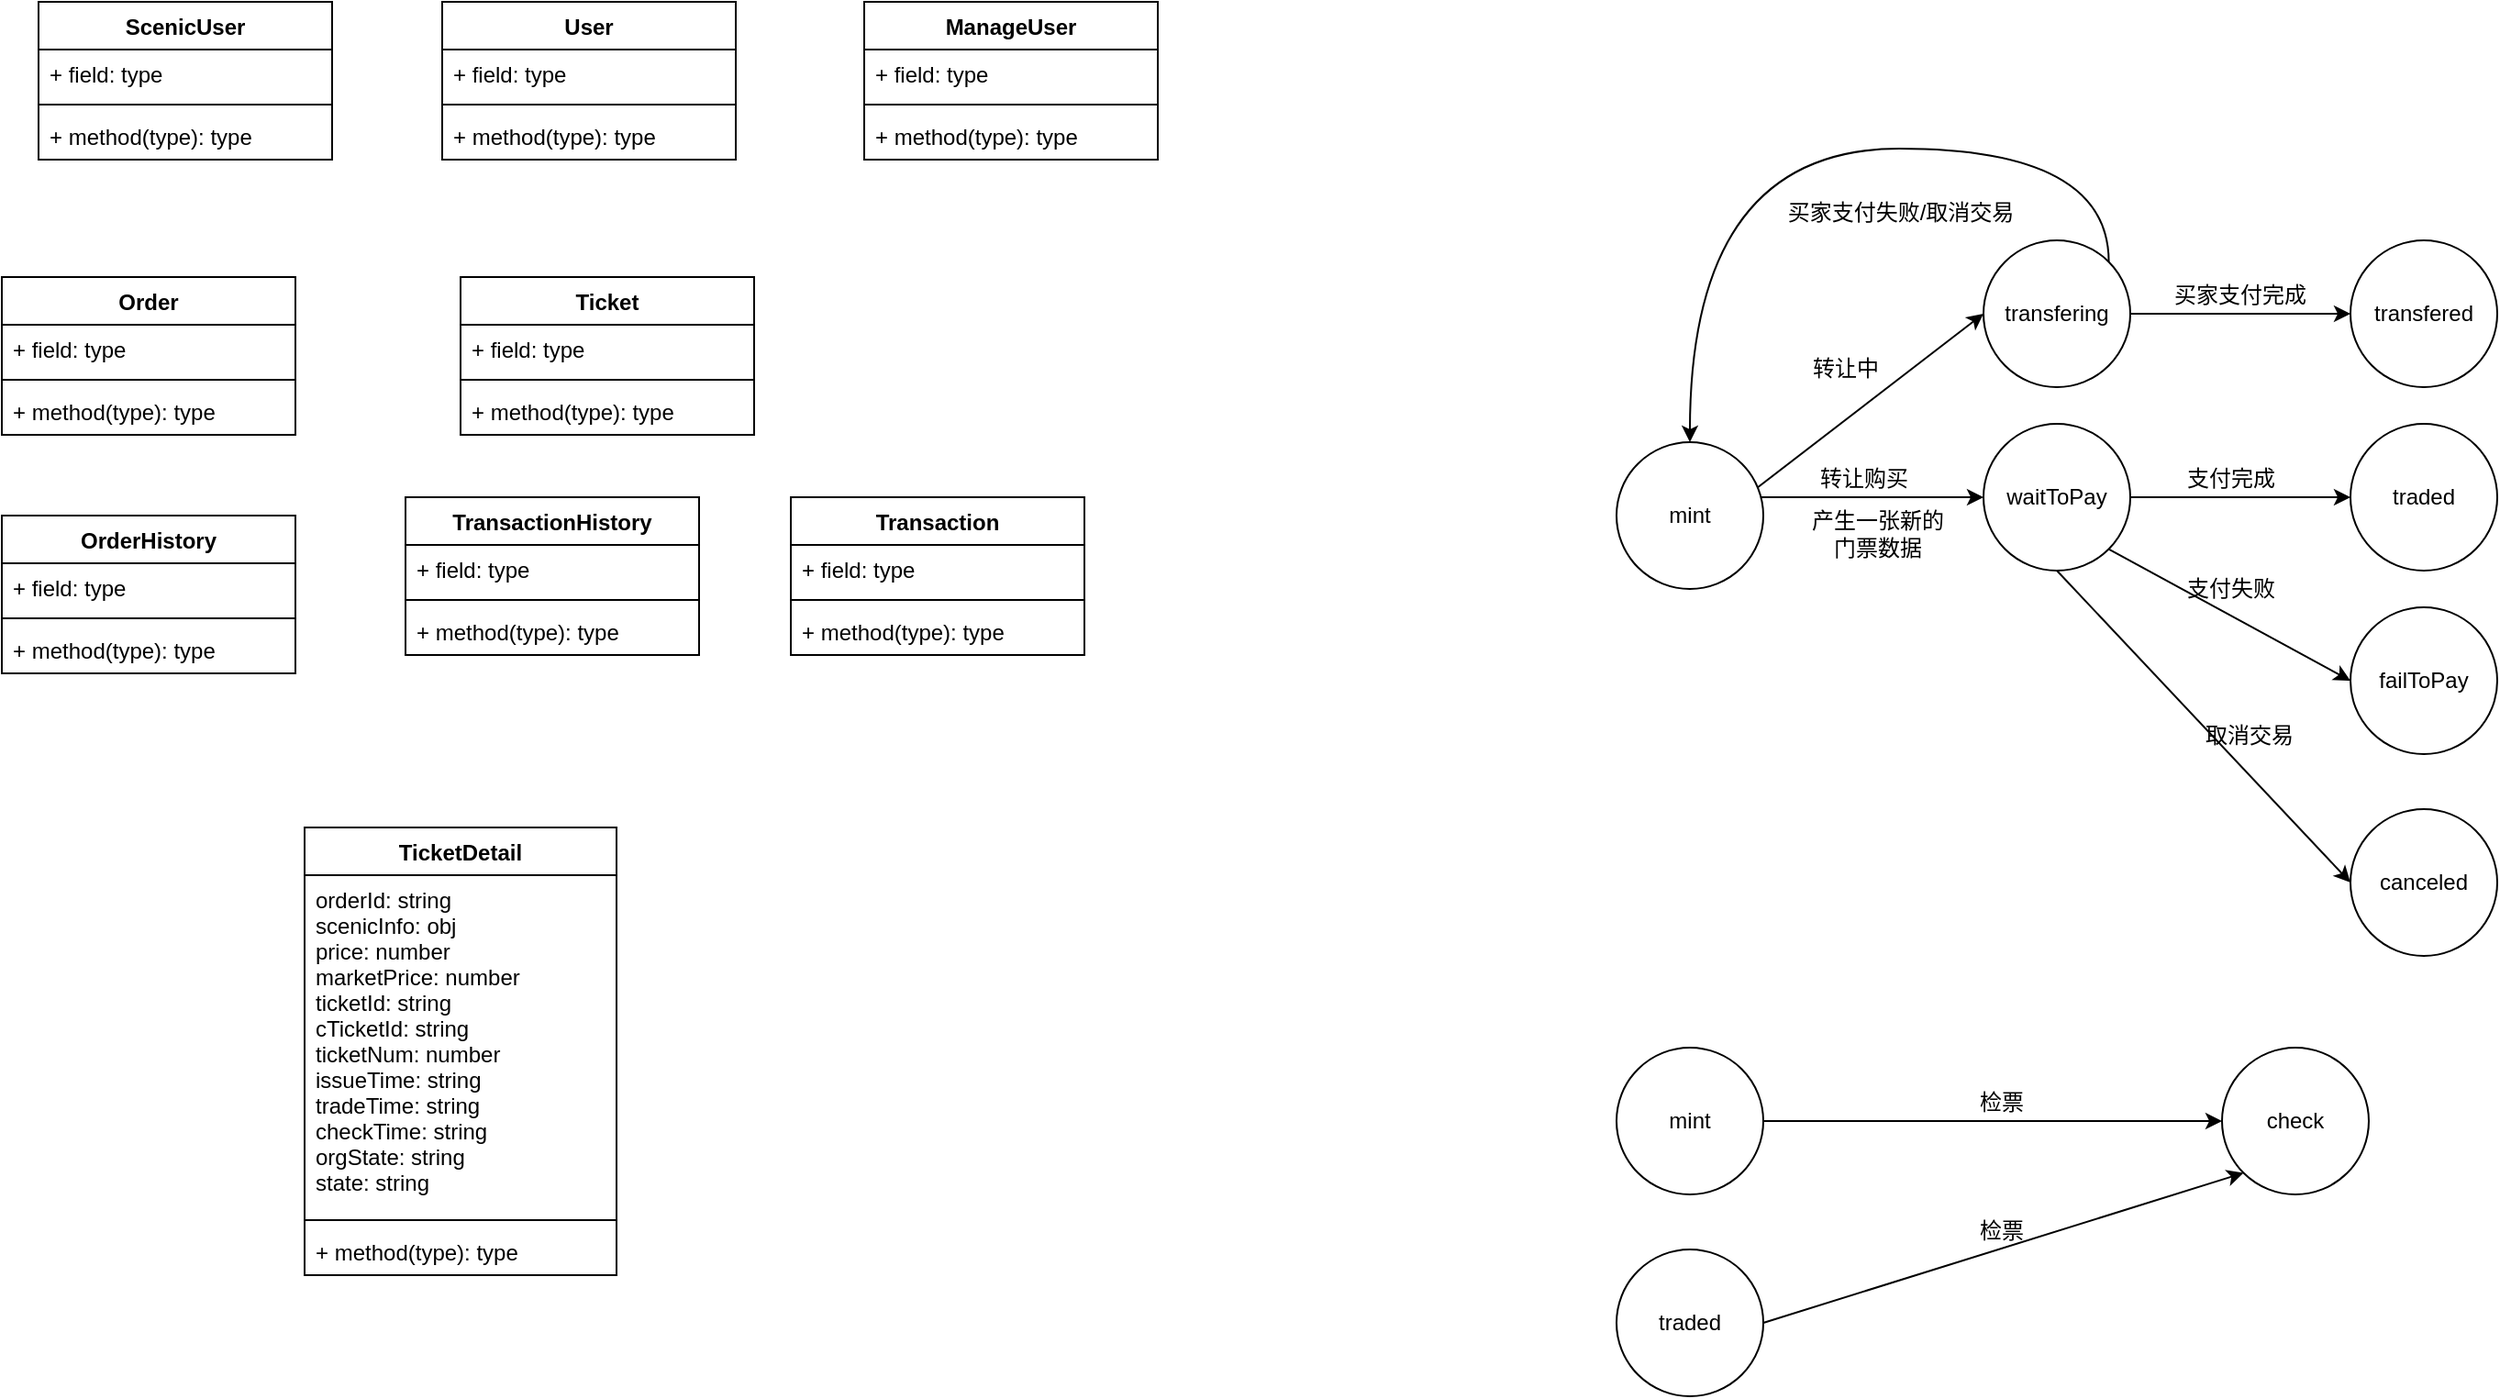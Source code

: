<mxfile version="13.6.2" type="github">
  <diagram id="VjnDuAETOl2htQ0PQwQe" name="Page-1">
    <mxGraphModel dx="1532" dy="715" grid="1" gridSize="10" guides="1" tooltips="1" connect="1" arrows="1" fold="1" page="1" pageScale="1" pageWidth="850" pageHeight="1100" math="0" shadow="0">
      <root>
        <mxCell id="0" />
        <mxCell id="1" parent="0" />
        <mxCell id="-eFsKwjspfKI78hxDc0E-13" value="ScenicUser" style="swimlane;fontStyle=1;align=center;verticalAlign=top;childLayout=stackLayout;horizontal=1;startSize=26;horizontalStack=0;resizeParent=1;resizeParentMax=0;resizeLast=0;collapsible=1;marginBottom=0;" parent="1" vertex="1">
          <mxGeometry x="280" y="70" width="160" height="86" as="geometry" />
        </mxCell>
        <mxCell id="-eFsKwjspfKI78hxDc0E-14" value="+ field: type" style="text;strokeColor=none;fillColor=none;align=left;verticalAlign=top;spacingLeft=4;spacingRight=4;overflow=hidden;rotatable=0;points=[[0,0.5],[1,0.5]];portConstraint=eastwest;" parent="-eFsKwjspfKI78hxDc0E-13" vertex="1">
          <mxGeometry y="26" width="160" height="26" as="geometry" />
        </mxCell>
        <mxCell id="-eFsKwjspfKI78hxDc0E-15" value="" style="line;strokeWidth=1;fillColor=none;align=left;verticalAlign=middle;spacingTop=-1;spacingLeft=3;spacingRight=3;rotatable=0;labelPosition=right;points=[];portConstraint=eastwest;" parent="-eFsKwjspfKI78hxDc0E-13" vertex="1">
          <mxGeometry y="52" width="160" height="8" as="geometry" />
        </mxCell>
        <mxCell id="-eFsKwjspfKI78hxDc0E-16" value="+ method(type): type" style="text;strokeColor=none;fillColor=none;align=left;verticalAlign=top;spacingLeft=4;spacingRight=4;overflow=hidden;rotatable=0;points=[[0,0.5],[1,0.5]];portConstraint=eastwest;" parent="-eFsKwjspfKI78hxDc0E-13" vertex="1">
          <mxGeometry y="60" width="160" height="26" as="geometry" />
        </mxCell>
        <mxCell id="-eFsKwjspfKI78hxDc0E-5" value="User" style="swimlane;fontStyle=1;align=center;verticalAlign=top;childLayout=stackLayout;horizontal=1;startSize=26;horizontalStack=0;resizeParent=1;resizeParentMax=0;resizeLast=0;collapsible=1;marginBottom=0;" parent="1" vertex="1">
          <mxGeometry x="500" y="70" width="160" height="86" as="geometry" />
        </mxCell>
        <mxCell id="-eFsKwjspfKI78hxDc0E-6" value="+ field: type" style="text;strokeColor=none;fillColor=none;align=left;verticalAlign=top;spacingLeft=4;spacingRight=4;overflow=hidden;rotatable=0;points=[[0,0.5],[1,0.5]];portConstraint=eastwest;" parent="-eFsKwjspfKI78hxDc0E-5" vertex="1">
          <mxGeometry y="26" width="160" height="26" as="geometry" />
        </mxCell>
        <mxCell id="-eFsKwjspfKI78hxDc0E-7" value="" style="line;strokeWidth=1;fillColor=none;align=left;verticalAlign=middle;spacingTop=-1;spacingLeft=3;spacingRight=3;rotatable=0;labelPosition=right;points=[];portConstraint=eastwest;" parent="-eFsKwjspfKI78hxDc0E-5" vertex="1">
          <mxGeometry y="52" width="160" height="8" as="geometry" />
        </mxCell>
        <mxCell id="-eFsKwjspfKI78hxDc0E-8" value="+ method(type): type" style="text;strokeColor=none;fillColor=none;align=left;verticalAlign=top;spacingLeft=4;spacingRight=4;overflow=hidden;rotatable=0;points=[[0,0.5],[1,0.5]];portConstraint=eastwest;" parent="-eFsKwjspfKI78hxDc0E-5" vertex="1">
          <mxGeometry y="60" width="160" height="26" as="geometry" />
        </mxCell>
        <mxCell id="-eFsKwjspfKI78hxDc0E-17" value="ManageUser" style="swimlane;fontStyle=1;align=center;verticalAlign=top;childLayout=stackLayout;horizontal=1;startSize=26;horizontalStack=0;resizeParent=1;resizeParentMax=0;resizeLast=0;collapsible=1;marginBottom=0;" parent="1" vertex="1">
          <mxGeometry x="730" y="70" width="160" height="86" as="geometry" />
        </mxCell>
        <mxCell id="-eFsKwjspfKI78hxDc0E-18" value="+ field: type" style="text;strokeColor=none;fillColor=none;align=left;verticalAlign=top;spacingLeft=4;spacingRight=4;overflow=hidden;rotatable=0;points=[[0,0.5],[1,0.5]];portConstraint=eastwest;" parent="-eFsKwjspfKI78hxDc0E-17" vertex="1">
          <mxGeometry y="26" width="160" height="26" as="geometry" />
        </mxCell>
        <mxCell id="-eFsKwjspfKI78hxDc0E-19" value="" style="line;strokeWidth=1;fillColor=none;align=left;verticalAlign=middle;spacingTop=-1;spacingLeft=3;spacingRight=3;rotatable=0;labelPosition=right;points=[];portConstraint=eastwest;" parent="-eFsKwjspfKI78hxDc0E-17" vertex="1">
          <mxGeometry y="52" width="160" height="8" as="geometry" />
        </mxCell>
        <mxCell id="-eFsKwjspfKI78hxDc0E-20" value="+ method(type): type" style="text;strokeColor=none;fillColor=none;align=left;verticalAlign=top;spacingLeft=4;spacingRight=4;overflow=hidden;rotatable=0;points=[[0,0.5],[1,0.5]];portConstraint=eastwest;" parent="-eFsKwjspfKI78hxDc0E-17" vertex="1">
          <mxGeometry y="60" width="160" height="26" as="geometry" />
        </mxCell>
        <mxCell id="-eFsKwjspfKI78hxDc0E-9" value="Ticket" style="swimlane;fontStyle=1;align=center;verticalAlign=top;childLayout=stackLayout;horizontal=1;startSize=26;horizontalStack=0;resizeParent=1;resizeParentMax=0;resizeLast=0;collapsible=1;marginBottom=0;" parent="1" vertex="1">
          <mxGeometry x="510" y="220" width="160" height="86" as="geometry" />
        </mxCell>
        <mxCell id="-eFsKwjspfKI78hxDc0E-10" value="+ field: type" style="text;strokeColor=none;fillColor=none;align=left;verticalAlign=top;spacingLeft=4;spacingRight=4;overflow=hidden;rotatable=0;points=[[0,0.5],[1,0.5]];portConstraint=eastwest;" parent="-eFsKwjspfKI78hxDc0E-9" vertex="1">
          <mxGeometry y="26" width="160" height="26" as="geometry" />
        </mxCell>
        <mxCell id="-eFsKwjspfKI78hxDc0E-11" value="" style="line;strokeWidth=1;fillColor=none;align=left;verticalAlign=middle;spacingTop=-1;spacingLeft=3;spacingRight=3;rotatable=0;labelPosition=right;points=[];portConstraint=eastwest;" parent="-eFsKwjspfKI78hxDc0E-9" vertex="1">
          <mxGeometry y="52" width="160" height="8" as="geometry" />
        </mxCell>
        <mxCell id="-eFsKwjspfKI78hxDc0E-12" value="+ method(type): type" style="text;strokeColor=none;fillColor=none;align=left;verticalAlign=top;spacingLeft=4;spacingRight=4;overflow=hidden;rotatable=0;points=[[0,0.5],[1,0.5]];portConstraint=eastwest;" parent="-eFsKwjspfKI78hxDc0E-9" vertex="1">
          <mxGeometry y="60" width="160" height="26" as="geometry" />
        </mxCell>
        <mxCell id="-eFsKwjspfKI78hxDc0E-21" value="Transaction" style="swimlane;fontStyle=1;align=center;verticalAlign=top;childLayout=stackLayout;horizontal=1;startSize=26;horizontalStack=0;resizeParent=1;resizeParentMax=0;resizeLast=0;collapsible=1;marginBottom=0;" parent="1" vertex="1">
          <mxGeometry x="690" y="340" width="160" height="86" as="geometry" />
        </mxCell>
        <mxCell id="-eFsKwjspfKI78hxDc0E-22" value="+ field: type" style="text;strokeColor=none;fillColor=none;align=left;verticalAlign=top;spacingLeft=4;spacingRight=4;overflow=hidden;rotatable=0;points=[[0,0.5],[1,0.5]];portConstraint=eastwest;" parent="-eFsKwjspfKI78hxDc0E-21" vertex="1">
          <mxGeometry y="26" width="160" height="26" as="geometry" />
        </mxCell>
        <mxCell id="-eFsKwjspfKI78hxDc0E-23" value="" style="line;strokeWidth=1;fillColor=none;align=left;verticalAlign=middle;spacingTop=-1;spacingLeft=3;spacingRight=3;rotatable=0;labelPosition=right;points=[];portConstraint=eastwest;" parent="-eFsKwjspfKI78hxDc0E-21" vertex="1">
          <mxGeometry y="52" width="160" height="8" as="geometry" />
        </mxCell>
        <mxCell id="-eFsKwjspfKI78hxDc0E-24" value="+ method(type): type" style="text;strokeColor=none;fillColor=none;align=left;verticalAlign=top;spacingLeft=4;spacingRight=4;overflow=hidden;rotatable=0;points=[[0,0.5],[1,0.5]];portConstraint=eastwest;" parent="-eFsKwjspfKI78hxDc0E-21" vertex="1">
          <mxGeometry y="60" width="160" height="26" as="geometry" />
        </mxCell>
        <mxCell id="-eFsKwjspfKI78hxDc0E-1" value="Order" style="swimlane;fontStyle=1;align=center;verticalAlign=top;childLayout=stackLayout;horizontal=1;startSize=26;horizontalStack=0;resizeParent=1;resizeParentMax=0;resizeLast=0;collapsible=1;marginBottom=0;" parent="1" vertex="1">
          <mxGeometry x="260" y="220" width="160" height="86" as="geometry" />
        </mxCell>
        <mxCell id="-eFsKwjspfKI78hxDc0E-2" value="+ field: type" style="text;strokeColor=none;fillColor=none;align=left;verticalAlign=top;spacingLeft=4;spacingRight=4;overflow=hidden;rotatable=0;points=[[0,0.5],[1,0.5]];portConstraint=eastwest;" parent="-eFsKwjspfKI78hxDc0E-1" vertex="1">
          <mxGeometry y="26" width="160" height="26" as="geometry" />
        </mxCell>
        <mxCell id="-eFsKwjspfKI78hxDc0E-3" value="" style="line;strokeWidth=1;fillColor=none;align=left;verticalAlign=middle;spacingTop=-1;spacingLeft=3;spacingRight=3;rotatable=0;labelPosition=right;points=[];portConstraint=eastwest;" parent="-eFsKwjspfKI78hxDc0E-1" vertex="1">
          <mxGeometry y="52" width="160" height="8" as="geometry" />
        </mxCell>
        <mxCell id="-eFsKwjspfKI78hxDc0E-4" value="+ method(type): type" style="text;strokeColor=none;fillColor=none;align=left;verticalAlign=top;spacingLeft=4;spacingRight=4;overflow=hidden;rotatable=0;points=[[0,0.5],[1,0.5]];portConstraint=eastwest;" parent="-eFsKwjspfKI78hxDc0E-1" vertex="1">
          <mxGeometry y="60" width="160" height="26" as="geometry" />
        </mxCell>
        <mxCell id="uxPyOdEB8U-QKajxjRza-1" value="OrderHistory" style="swimlane;fontStyle=1;align=center;verticalAlign=top;childLayout=stackLayout;horizontal=1;startSize=26;horizontalStack=0;resizeParent=1;resizeParentMax=0;resizeLast=0;collapsible=1;marginBottom=0;" vertex="1" parent="1">
          <mxGeometry x="260" y="350" width="160" height="86" as="geometry" />
        </mxCell>
        <mxCell id="uxPyOdEB8U-QKajxjRza-2" value="+ field: type" style="text;strokeColor=none;fillColor=none;align=left;verticalAlign=top;spacingLeft=4;spacingRight=4;overflow=hidden;rotatable=0;points=[[0,0.5],[1,0.5]];portConstraint=eastwest;" vertex="1" parent="uxPyOdEB8U-QKajxjRza-1">
          <mxGeometry y="26" width="160" height="26" as="geometry" />
        </mxCell>
        <mxCell id="uxPyOdEB8U-QKajxjRza-3" value="" style="line;strokeWidth=1;fillColor=none;align=left;verticalAlign=middle;spacingTop=-1;spacingLeft=3;spacingRight=3;rotatable=0;labelPosition=right;points=[];portConstraint=eastwest;" vertex="1" parent="uxPyOdEB8U-QKajxjRza-1">
          <mxGeometry y="52" width="160" height="8" as="geometry" />
        </mxCell>
        <mxCell id="uxPyOdEB8U-QKajxjRza-4" value="+ method(type): type" style="text;strokeColor=none;fillColor=none;align=left;verticalAlign=top;spacingLeft=4;spacingRight=4;overflow=hidden;rotatable=0;points=[[0,0.5],[1,0.5]];portConstraint=eastwest;" vertex="1" parent="uxPyOdEB8U-QKajxjRza-1">
          <mxGeometry y="60" width="160" height="26" as="geometry" />
        </mxCell>
        <mxCell id="uxPyOdEB8U-QKajxjRza-15" style="rounded=0;orthogonalLoop=1;jettySize=auto;html=1;exitX=1;exitY=0.5;exitDx=0;exitDy=0;entryX=0;entryY=0.5;entryDx=0;entryDy=0;" edge="1" parent="1" target="uxPyOdEB8U-QKajxjRza-14">
          <mxGeometry relative="1" as="geometry">
            <mxPoint x="1210.0" y="340" as="sourcePoint" />
          </mxGeometry>
        </mxCell>
        <mxCell id="uxPyOdEB8U-QKajxjRza-24" style="edgeStyle=none;rounded=0;orthogonalLoop=1;jettySize=auto;html=1;exitX=1;exitY=0.5;exitDx=0;exitDy=0;entryX=0;entryY=0.5;entryDx=0;entryDy=0;" edge="1" parent="1" target="uxPyOdEB8U-QKajxjRza-23">
          <mxGeometry relative="1" as="geometry">
            <mxPoint x="1210.0" y="340" as="sourcePoint" />
          </mxGeometry>
        </mxCell>
        <mxCell id="uxPyOdEB8U-QKajxjRza-17" style="edgeStyle=none;rounded=0;orthogonalLoop=1;jettySize=auto;html=1;exitX=1;exitY=0.5;exitDx=0;exitDy=0;" edge="1" parent="1" source="uxPyOdEB8U-QKajxjRza-14" target="uxPyOdEB8U-QKajxjRza-16">
          <mxGeometry relative="1" as="geometry" />
        </mxCell>
        <mxCell id="uxPyOdEB8U-QKajxjRza-33" style="rounded=0;orthogonalLoop=1;jettySize=auto;html=1;exitX=1;exitY=1;exitDx=0;exitDy=0;entryX=0;entryY=0.5;entryDx=0;entryDy=0;" edge="1" parent="1" source="uxPyOdEB8U-QKajxjRza-14" target="uxPyOdEB8U-QKajxjRza-32">
          <mxGeometry relative="1" as="geometry" />
        </mxCell>
        <mxCell id="uxPyOdEB8U-QKajxjRza-36" style="edgeStyle=none;rounded=0;orthogonalLoop=1;jettySize=auto;html=1;exitX=0.5;exitY=1;exitDx=0;exitDy=0;entryX=0;entryY=0.5;entryDx=0;entryDy=0;" edge="1" parent="1" source="uxPyOdEB8U-QKajxjRza-14" target="uxPyOdEB8U-QKajxjRza-35">
          <mxGeometry relative="1" as="geometry" />
        </mxCell>
        <mxCell id="uxPyOdEB8U-QKajxjRza-14" value="waitToPay" style="ellipse;whiteSpace=wrap;html=1;aspect=fixed;" vertex="1" parent="1">
          <mxGeometry x="1340" y="300" width="80" height="80" as="geometry" />
        </mxCell>
        <mxCell id="uxPyOdEB8U-QKajxjRza-16" value="traded" style="ellipse;whiteSpace=wrap;html=1;aspect=fixed;" vertex="1" parent="1">
          <mxGeometry x="1540" y="300" width="80" height="80" as="geometry" />
        </mxCell>
        <mxCell id="uxPyOdEB8U-QKajxjRza-19" value="转让购买" style="text;html=1;strokeColor=none;fillColor=none;align=center;verticalAlign=middle;whiteSpace=wrap;rounded=0;" vertex="1" parent="1">
          <mxGeometry x="1240" y="320" width="70" height="20" as="geometry" />
        </mxCell>
        <mxCell id="uxPyOdEB8U-QKajxjRza-20" value="支付完成" style="text;html=1;strokeColor=none;fillColor=none;align=center;verticalAlign=middle;whiteSpace=wrap;rounded=0;" vertex="1" parent="1">
          <mxGeometry x="1440" y="320" width="70" height="20" as="geometry" />
        </mxCell>
        <mxCell id="uxPyOdEB8U-QKajxjRza-21" value="transfered" style="ellipse;whiteSpace=wrap;html=1;aspect=fixed;" vertex="1" parent="1">
          <mxGeometry x="1540" y="200" width="80" height="80" as="geometry" />
        </mxCell>
        <mxCell id="uxPyOdEB8U-QKajxjRza-28" style="edgeStyle=none;rounded=0;orthogonalLoop=1;jettySize=auto;html=1;exitX=1;exitY=0.5;exitDx=0;exitDy=0;entryX=0;entryY=0.5;entryDx=0;entryDy=0;" edge="1" parent="1" source="uxPyOdEB8U-QKajxjRza-23" target="uxPyOdEB8U-QKajxjRza-21">
          <mxGeometry relative="1" as="geometry" />
        </mxCell>
        <mxCell id="uxPyOdEB8U-QKajxjRza-39" style="edgeStyle=orthogonalEdgeStyle;rounded=0;orthogonalLoop=1;jettySize=auto;html=1;exitX=1;exitY=0;exitDx=0;exitDy=0;entryX=0.5;entryY=0;entryDx=0;entryDy=0;curved=1;" edge="1" parent="1" source="uxPyOdEB8U-QKajxjRza-23" target="uxPyOdEB8U-QKajxjRza-38">
          <mxGeometry relative="1" as="geometry">
            <Array as="points">
              <mxPoint x="1408" y="150" />
              <mxPoint x="1180" y="150" />
            </Array>
          </mxGeometry>
        </mxCell>
        <mxCell id="uxPyOdEB8U-QKajxjRza-23" value="transfering" style="ellipse;whiteSpace=wrap;html=1;aspect=fixed;" vertex="1" parent="1">
          <mxGeometry x="1340" y="200" width="80" height="80" as="geometry" />
        </mxCell>
        <mxCell id="uxPyOdEB8U-QKajxjRza-25" value="转让中" style="text;html=1;strokeColor=none;fillColor=none;align=center;verticalAlign=middle;whiteSpace=wrap;rounded=0;" vertex="1" parent="1">
          <mxGeometry x="1230" y="260" width="70" height="20" as="geometry" />
        </mxCell>
        <mxCell id="uxPyOdEB8U-QKajxjRza-29" value="买家支付完成" style="text;html=1;strokeColor=none;fillColor=none;align=center;verticalAlign=middle;whiteSpace=wrap;rounded=0;" vertex="1" parent="1">
          <mxGeometry x="1440" y="220" width="80" height="20" as="geometry" />
        </mxCell>
        <mxCell id="uxPyOdEB8U-QKajxjRza-31" value="买家支付失败/取消交易" style="text;html=1;strokeColor=none;fillColor=none;align=center;verticalAlign=middle;whiteSpace=wrap;rounded=0;" vertex="1" parent="1">
          <mxGeometry x="1230" y="180" width="130" height="10" as="geometry" />
        </mxCell>
        <mxCell id="uxPyOdEB8U-QKajxjRza-32" value="failToPay" style="ellipse;whiteSpace=wrap;html=1;aspect=fixed;" vertex="1" parent="1">
          <mxGeometry x="1540" y="400" width="80" height="80" as="geometry" />
        </mxCell>
        <mxCell id="uxPyOdEB8U-QKajxjRza-34" value="支付失败" style="text;html=1;strokeColor=none;fillColor=none;align=center;verticalAlign=middle;whiteSpace=wrap;rounded=0;" vertex="1" parent="1">
          <mxGeometry x="1440" y="380" width="70" height="20" as="geometry" />
        </mxCell>
        <mxCell id="uxPyOdEB8U-QKajxjRza-35" value="canceled" style="ellipse;whiteSpace=wrap;html=1;aspect=fixed;" vertex="1" parent="1">
          <mxGeometry x="1540" y="510" width="80" height="80" as="geometry" />
        </mxCell>
        <mxCell id="uxPyOdEB8U-QKajxjRza-37" value="取消交易" style="text;html=1;strokeColor=none;fillColor=none;align=center;verticalAlign=middle;whiteSpace=wrap;rounded=0;" vertex="1" parent="1">
          <mxGeometry x="1450" y="460" width="70" height="20" as="geometry" />
        </mxCell>
        <mxCell id="uxPyOdEB8U-QKajxjRza-38" value="mint" style="ellipse;whiteSpace=wrap;html=1;aspect=fixed;" vertex="1" parent="1">
          <mxGeometry x="1140" y="310" width="80" height="80" as="geometry" />
        </mxCell>
        <mxCell id="uxPyOdEB8U-QKajxjRza-42" style="rounded=0;orthogonalLoop=1;jettySize=auto;html=1;exitX=1;exitY=0.5;exitDx=0;exitDy=0;entryX=0;entryY=0.5;entryDx=0;entryDy=0;" edge="1" parent="1" source="uxPyOdEB8U-QKajxjRza-40" target="uxPyOdEB8U-QKajxjRza-41">
          <mxGeometry relative="1" as="geometry" />
        </mxCell>
        <mxCell id="uxPyOdEB8U-QKajxjRza-40" value="mint" style="ellipse;whiteSpace=wrap;html=1;aspect=fixed;" vertex="1" parent="1">
          <mxGeometry x="1140" y="640" width="80" height="80" as="geometry" />
        </mxCell>
        <mxCell id="uxPyOdEB8U-QKajxjRza-41" value="check" style="ellipse;whiteSpace=wrap;html=1;aspect=fixed;" vertex="1" parent="1">
          <mxGeometry x="1470" y="640" width="80" height="80" as="geometry" />
        </mxCell>
        <mxCell id="uxPyOdEB8U-QKajxjRza-43" value="检票" style="text;html=1;strokeColor=none;fillColor=none;align=center;verticalAlign=middle;whiteSpace=wrap;rounded=0;" vertex="1" parent="1">
          <mxGeometry x="1330" y="660" width="40" height="20" as="geometry" />
        </mxCell>
        <mxCell id="uxPyOdEB8U-QKajxjRza-45" style="edgeStyle=none;rounded=0;orthogonalLoop=1;jettySize=auto;html=1;exitX=1;exitY=0.5;exitDx=0;exitDy=0;entryX=0;entryY=1;entryDx=0;entryDy=0;" edge="1" parent="1" source="uxPyOdEB8U-QKajxjRza-44" target="uxPyOdEB8U-QKajxjRza-41">
          <mxGeometry relative="1" as="geometry" />
        </mxCell>
        <mxCell id="uxPyOdEB8U-QKajxjRza-44" value="traded" style="ellipse;whiteSpace=wrap;html=1;aspect=fixed;" vertex="1" parent="1">
          <mxGeometry x="1140" y="750" width="80" height="80" as="geometry" />
        </mxCell>
        <mxCell id="uxPyOdEB8U-QKajxjRza-46" value="检票" style="text;html=1;strokeColor=none;fillColor=none;align=center;verticalAlign=middle;whiteSpace=wrap;rounded=0;" vertex="1" parent="1">
          <mxGeometry x="1330" y="730" width="40" height="20" as="geometry" />
        </mxCell>
        <mxCell id="uxPyOdEB8U-QKajxjRza-47" value="产生一张新的门票数据" style="text;html=1;strokeColor=none;fillColor=none;align=center;verticalAlign=middle;whiteSpace=wrap;rounded=0;" vertex="1" parent="1">
          <mxGeometry x="1240" y="350" width="85" height="20" as="geometry" />
        </mxCell>
        <mxCell id="uxPyOdEB8U-QKajxjRza-5" value="TransactionHistory" style="swimlane;fontStyle=1;align=center;verticalAlign=top;childLayout=stackLayout;horizontal=1;startSize=26;horizontalStack=0;resizeParent=1;resizeParentMax=0;resizeLast=0;collapsible=1;marginBottom=0;" vertex="1" parent="1">
          <mxGeometry x="480" y="340" width="160" height="86" as="geometry" />
        </mxCell>
        <mxCell id="uxPyOdEB8U-QKajxjRza-6" value="+ field: type" style="text;strokeColor=none;fillColor=none;align=left;verticalAlign=top;spacingLeft=4;spacingRight=4;overflow=hidden;rotatable=0;points=[[0,0.5],[1,0.5]];portConstraint=eastwest;" vertex="1" parent="uxPyOdEB8U-QKajxjRza-5">
          <mxGeometry y="26" width="160" height="26" as="geometry" />
        </mxCell>
        <mxCell id="uxPyOdEB8U-QKajxjRza-7" value="" style="line;strokeWidth=1;fillColor=none;align=left;verticalAlign=middle;spacingTop=-1;spacingLeft=3;spacingRight=3;rotatable=0;labelPosition=right;points=[];portConstraint=eastwest;" vertex="1" parent="uxPyOdEB8U-QKajxjRza-5">
          <mxGeometry y="52" width="160" height="8" as="geometry" />
        </mxCell>
        <mxCell id="uxPyOdEB8U-QKajxjRza-8" value="+ method(type): type" style="text;strokeColor=none;fillColor=none;align=left;verticalAlign=top;spacingLeft=4;spacingRight=4;overflow=hidden;rotatable=0;points=[[0,0.5],[1,0.5]];portConstraint=eastwest;" vertex="1" parent="uxPyOdEB8U-QKajxjRza-5">
          <mxGeometry y="60" width="160" height="26" as="geometry" />
        </mxCell>
        <mxCell id="uxPyOdEB8U-QKajxjRza-9" value="TicketDetail" style="swimlane;fontStyle=1;align=center;verticalAlign=top;childLayout=stackLayout;horizontal=1;startSize=26;horizontalStack=0;resizeParent=1;resizeParentMax=0;resizeLast=0;collapsible=1;marginBottom=0;" vertex="1" parent="1">
          <mxGeometry x="425" y="520" width="170" height="244" as="geometry" />
        </mxCell>
        <mxCell id="uxPyOdEB8U-QKajxjRza-10" value="orderId: string&#xa;scenicInfo: obj&#xa;price: number&#xa;marketPrice: number&#xa;ticketId: string&#xa;cTicketId: string&#xa;ticketNum: number&#xa;issueTime: string&#xa;tradeTime: string&#xa;checkTime: string&#xa;orgState: string&#xa;state: string" style="text;strokeColor=none;fillColor=none;align=left;verticalAlign=top;spacingLeft=4;spacingRight=4;overflow=hidden;rotatable=0;points=[[0,0.5],[1,0.5]];portConstraint=eastwest;" vertex="1" parent="uxPyOdEB8U-QKajxjRza-9">
          <mxGeometry y="26" width="170" height="184" as="geometry" />
        </mxCell>
        <mxCell id="uxPyOdEB8U-QKajxjRza-11" value="" style="line;strokeWidth=1;fillColor=none;align=left;verticalAlign=middle;spacingTop=-1;spacingLeft=3;spacingRight=3;rotatable=0;labelPosition=right;points=[];portConstraint=eastwest;" vertex="1" parent="uxPyOdEB8U-QKajxjRza-9">
          <mxGeometry y="210" width="170" height="8" as="geometry" />
        </mxCell>
        <mxCell id="uxPyOdEB8U-QKajxjRza-12" value="+ method(type): type" style="text;strokeColor=none;fillColor=none;align=left;verticalAlign=top;spacingLeft=4;spacingRight=4;overflow=hidden;rotatable=0;points=[[0,0.5],[1,0.5]];portConstraint=eastwest;" vertex="1" parent="uxPyOdEB8U-QKajxjRza-9">
          <mxGeometry y="218" width="170" height="26" as="geometry" />
        </mxCell>
      </root>
    </mxGraphModel>
  </diagram>
</mxfile>
